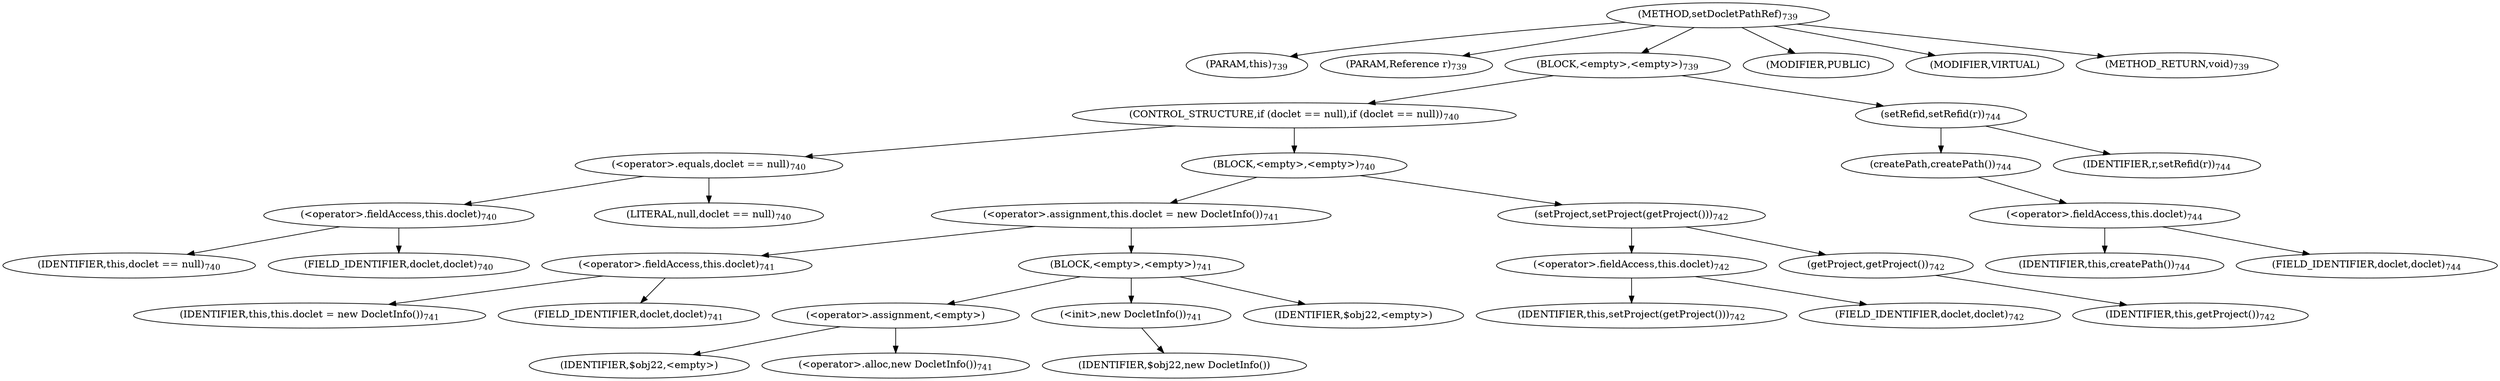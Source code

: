 digraph "setDocletPathRef" {  
"1349" [label = <(METHOD,setDocletPathRef)<SUB>739</SUB>> ]
"146" [label = <(PARAM,this)<SUB>739</SUB>> ]
"1350" [label = <(PARAM,Reference r)<SUB>739</SUB>> ]
"1351" [label = <(BLOCK,&lt;empty&gt;,&lt;empty&gt;)<SUB>739</SUB>> ]
"1352" [label = <(CONTROL_STRUCTURE,if (doclet == null),if (doclet == null))<SUB>740</SUB>> ]
"1353" [label = <(&lt;operator&gt;.equals,doclet == null)<SUB>740</SUB>> ]
"1354" [label = <(&lt;operator&gt;.fieldAccess,this.doclet)<SUB>740</SUB>> ]
"1355" [label = <(IDENTIFIER,this,doclet == null)<SUB>740</SUB>> ]
"1356" [label = <(FIELD_IDENTIFIER,doclet,doclet)<SUB>740</SUB>> ]
"1357" [label = <(LITERAL,null,doclet == null)<SUB>740</SUB>> ]
"1358" [label = <(BLOCK,&lt;empty&gt;,&lt;empty&gt;)<SUB>740</SUB>> ]
"1359" [label = <(&lt;operator&gt;.assignment,this.doclet = new DocletInfo())<SUB>741</SUB>> ]
"1360" [label = <(&lt;operator&gt;.fieldAccess,this.doclet)<SUB>741</SUB>> ]
"1361" [label = <(IDENTIFIER,this,this.doclet = new DocletInfo())<SUB>741</SUB>> ]
"1362" [label = <(FIELD_IDENTIFIER,doclet,doclet)<SUB>741</SUB>> ]
"1363" [label = <(BLOCK,&lt;empty&gt;,&lt;empty&gt;)<SUB>741</SUB>> ]
"1364" [label = <(&lt;operator&gt;.assignment,&lt;empty&gt;)> ]
"1365" [label = <(IDENTIFIER,$obj22,&lt;empty&gt;)> ]
"1366" [label = <(&lt;operator&gt;.alloc,new DocletInfo())<SUB>741</SUB>> ]
"1367" [label = <(&lt;init&gt;,new DocletInfo())<SUB>741</SUB>> ]
"1368" [label = <(IDENTIFIER,$obj22,new DocletInfo())> ]
"1369" [label = <(IDENTIFIER,$obj22,&lt;empty&gt;)> ]
"1370" [label = <(setProject,setProject(getProject()))<SUB>742</SUB>> ]
"1371" [label = <(&lt;operator&gt;.fieldAccess,this.doclet)<SUB>742</SUB>> ]
"1372" [label = <(IDENTIFIER,this,setProject(getProject()))<SUB>742</SUB>> ]
"1373" [label = <(FIELD_IDENTIFIER,doclet,doclet)<SUB>742</SUB>> ]
"1374" [label = <(getProject,getProject())<SUB>742</SUB>> ]
"145" [label = <(IDENTIFIER,this,getProject())<SUB>742</SUB>> ]
"1375" [label = <(setRefid,setRefid(r))<SUB>744</SUB>> ]
"1376" [label = <(createPath,createPath())<SUB>744</SUB>> ]
"1377" [label = <(&lt;operator&gt;.fieldAccess,this.doclet)<SUB>744</SUB>> ]
"1378" [label = <(IDENTIFIER,this,createPath())<SUB>744</SUB>> ]
"1379" [label = <(FIELD_IDENTIFIER,doclet,doclet)<SUB>744</SUB>> ]
"1380" [label = <(IDENTIFIER,r,setRefid(r))<SUB>744</SUB>> ]
"1381" [label = <(MODIFIER,PUBLIC)> ]
"1382" [label = <(MODIFIER,VIRTUAL)> ]
"1383" [label = <(METHOD_RETURN,void)<SUB>739</SUB>> ]
  "1349" -> "146" 
  "1349" -> "1350" 
  "1349" -> "1351" 
  "1349" -> "1381" 
  "1349" -> "1382" 
  "1349" -> "1383" 
  "1351" -> "1352" 
  "1351" -> "1375" 
  "1352" -> "1353" 
  "1352" -> "1358" 
  "1353" -> "1354" 
  "1353" -> "1357" 
  "1354" -> "1355" 
  "1354" -> "1356" 
  "1358" -> "1359" 
  "1358" -> "1370" 
  "1359" -> "1360" 
  "1359" -> "1363" 
  "1360" -> "1361" 
  "1360" -> "1362" 
  "1363" -> "1364" 
  "1363" -> "1367" 
  "1363" -> "1369" 
  "1364" -> "1365" 
  "1364" -> "1366" 
  "1367" -> "1368" 
  "1370" -> "1371" 
  "1370" -> "1374" 
  "1371" -> "1372" 
  "1371" -> "1373" 
  "1374" -> "145" 
  "1375" -> "1376" 
  "1375" -> "1380" 
  "1376" -> "1377" 
  "1377" -> "1378" 
  "1377" -> "1379" 
}
